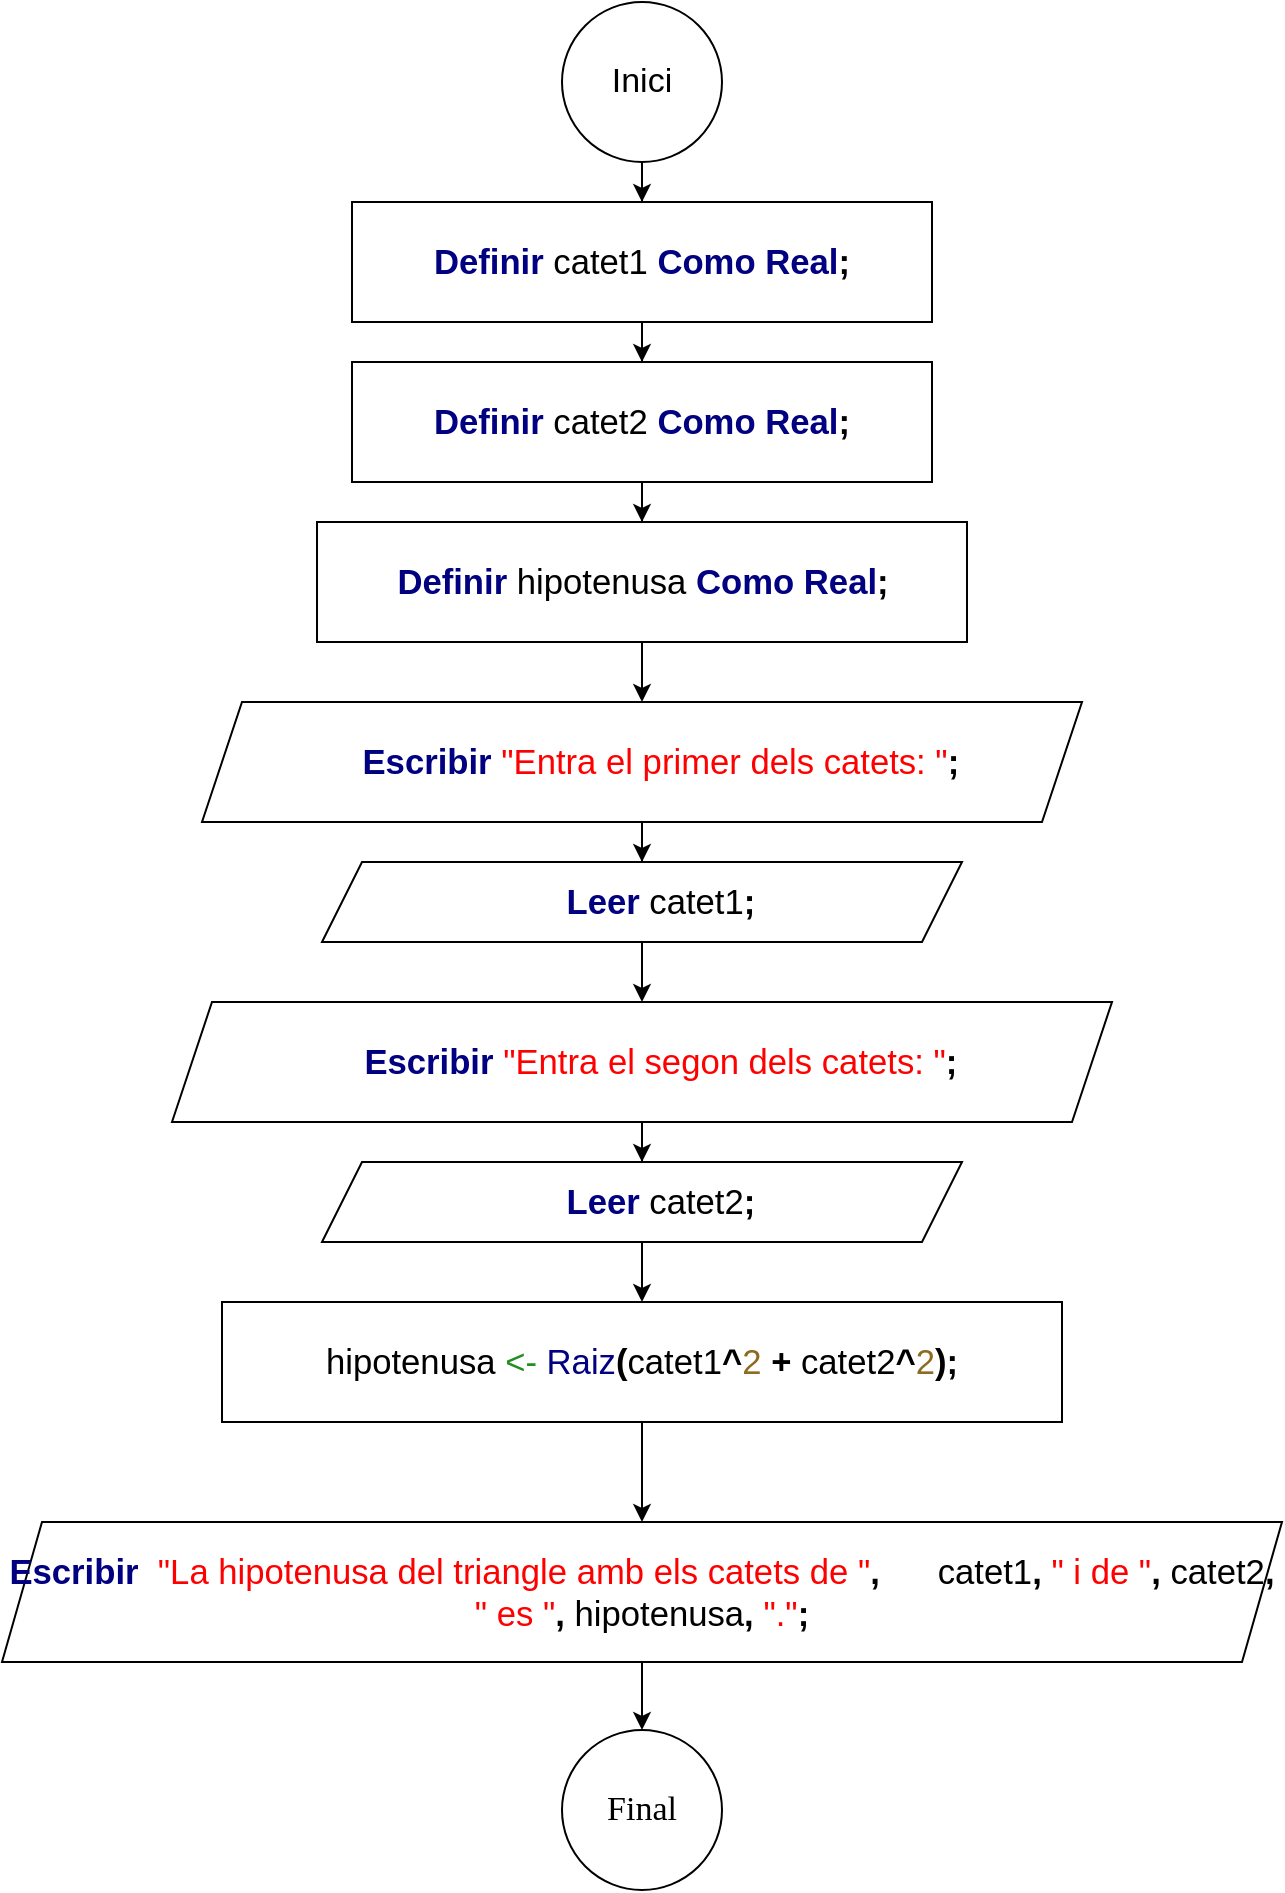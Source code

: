 <mxfile version="20.4.0" type="google"><diagram id="TqqqfX031aW-_TW8iDoK" name="_05_calculHipotenusa"><mxGraphModel grid="1" page="1" gridSize="10" guides="1" tooltips="1" connect="1" arrows="1" fold="1" pageScale="1" pageWidth="827" pageHeight="1169" math="0" shadow="0"><root><mxCell id="0"/><mxCell id="1" parent="0"/><mxCell id="h0R_INWhh8y3YTa_Sg7W-11" style="edgeStyle=orthogonalEdgeStyle;rounded=0;orthogonalLoop=1;jettySize=auto;html=1;entryX=0.5;entryY=0;entryDx=0;entryDy=0;" edge="1" parent="1" source="h0R_INWhh8y3YTa_Sg7W-2" target="h0R_INWhh8y3YTa_Sg7W-9"><mxGeometry relative="1" as="geometry"/></mxCell><mxCell id="h0R_INWhh8y3YTa_Sg7W-2" value="&lt;font style=&quot;font-size: 17px;&quot;&gt;Inici&lt;/font&gt;" style="ellipse;whiteSpace=wrap;html=1;aspect=fixed;" vertex="1" parent="1"><mxGeometry x="-510" y="40" width="80" height="80" as="geometry"/></mxCell><mxCell id="h0R_INWhh8y3YTa_Sg7W-20" style="edgeStyle=orthogonalEdgeStyle;rounded=0;orthogonalLoop=1;jettySize=auto;html=1;entryX=0.5;entryY=0;entryDx=0;entryDy=0;" edge="1" parent="1" source="h0R_INWhh8y3YTa_Sg7W-4" target="h0R_INWhh8y3YTa_Sg7W-19"><mxGeometry relative="1" as="geometry"/></mxCell><mxCell id="h0R_INWhh8y3YTa_Sg7W-4" value="&lt;span id=&quot;docs-internal-guid-643bfc5f-7fff-9f06-9985-8a474956d283&quot;&gt;&lt;p style=&quot;line-height:1.2;margin-left: 14.173pt;margin-top:0pt;margin-bottom:0pt;&quot; dir=&quot;ltr&quot;&gt;&lt;span id=&quot;docs-internal-guid-28ccf354-7fff-96b0-075c-5db30f410db0&quot;&gt;&lt;span style=&quot;font-size: 13pt; font-family: Consolas, sans-serif; color: rgb(0, 0, 128); background-color: transparent; font-weight: 700; font-variant-numeric: normal; font-variant-east-asian: normal; vertical-align: baseline;&quot;&gt;Leer&lt;/span&gt;&lt;span style=&quot;font-size: 13pt; font-family: Consolas, sans-serif; background-color: transparent; font-variant-numeric: normal; font-variant-east-asian: normal; vertical-align: baseline;&quot;&gt; catet1&lt;/span&gt;&lt;span style=&quot;font-size: 13pt; font-family: Consolas, sans-serif; background-color: transparent; font-weight: 700; font-variant-numeric: normal; font-variant-east-asian: normal; vertical-align: baseline;&quot;&gt;;&lt;/span&gt;&lt;/span&gt;&lt;br&gt;&lt;/p&gt;&lt;/span&gt;" style="shape=parallelogram;perimeter=parallelogramPerimeter;whiteSpace=wrap;html=1;fixedSize=1;" vertex="1" parent="1"><mxGeometry x="-630" y="470" width="320" height="40" as="geometry"/></mxCell><mxCell id="h0R_INWhh8y3YTa_Sg7W-17" style="edgeStyle=orthogonalEdgeStyle;rounded=0;orthogonalLoop=1;jettySize=auto;html=1;entryX=0.5;entryY=0;entryDx=0;entryDy=0;" edge="1" parent="1" source="h0R_INWhh8y3YTa_Sg7W-5" target="h0R_INWhh8y3YTa_Sg7W-4"><mxGeometry relative="1" as="geometry"/></mxCell><mxCell id="h0R_INWhh8y3YTa_Sg7W-5" value="&lt;span id=&quot;docs-internal-guid-643bfc5f-7fff-9f06-9985-8a474956d283&quot;&gt;&lt;p style=&quot;line-height:1.2;margin-left: 14.173pt;margin-top:0pt;margin-bottom:0pt;&quot; dir=&quot;ltr&quot;&gt;&lt;span id=&quot;docs-internal-guid-858c5af2-7fff-3fb9-943d-3b49ce46bb56&quot;&gt;&lt;span style=&quot;font-size: 13pt; font-family: Consolas, sans-serif; color: rgb(0, 0, 128); background-color: transparent; font-weight: 700; font-variant-numeric: normal; font-variant-east-asian: normal; vertical-align: baseline;&quot;&gt;Escribir&lt;/span&gt;&lt;span style=&quot;font-size: 13pt; font-family: Consolas, sans-serif; background-color: transparent; font-variant-numeric: normal; font-variant-east-asian: normal; vertical-align: baseline;&quot;&gt; &lt;/span&gt;&lt;span style=&quot;font-size: 13pt; font-family: Consolas, sans-serif; color: rgb(255, 0, 0); background-color: transparent; font-variant-numeric: normal; font-variant-east-asian: normal; vertical-align: baseline;&quot;&gt;&quot;Entra el primer dels catets: &quot;&lt;/span&gt;&lt;span style=&quot;font-size: 13pt; font-family: Consolas, sans-serif; background-color: transparent; font-weight: 700; font-variant-numeric: normal; font-variant-east-asian: normal; vertical-align: baseline;&quot;&gt;;&lt;/span&gt;&lt;/span&gt;&lt;br&gt;&lt;/p&gt;&lt;/span&gt;" style="shape=parallelogram;perimeter=parallelogramPerimeter;whiteSpace=wrap;html=1;fixedSize=1;" vertex="1" parent="1"><mxGeometry x="-690" y="390" width="440" height="60" as="geometry"/></mxCell><mxCell id="h0R_INWhh8y3YTa_Sg7W-14" style="edgeStyle=orthogonalEdgeStyle;rounded=0;orthogonalLoop=1;jettySize=auto;html=1;" edge="1" parent="1" source="h0R_INWhh8y3YTa_Sg7W-9" target="h0R_INWhh8y3YTa_Sg7W-12"><mxGeometry relative="1" as="geometry"/></mxCell><mxCell id="h0R_INWhh8y3YTa_Sg7W-9" value="&lt;span style=&quot;font-variant-numeric: normal; font-variant-east-asian: normal; background-color: transparent; font-size: 13pt; font-family: Consolas, sans-serif; color: rgb(0, 0, 128); font-weight: 700; vertical-align: baseline;&quot;&gt;Definir&lt;/span&gt;&lt;span style=&quot;font-variant-numeric: normal; font-variant-east-asian: normal; background-color: transparent; font-size: 13pt; font-family: Consolas, sans-serif; vertical-align: baseline;&quot;&gt;&amp;nbsp;catet1&amp;nbsp;&lt;/span&gt;&lt;span style=&quot;font-variant-numeric: normal; font-variant-east-asian: normal; background-color: transparent; font-size: 13pt; font-family: Consolas, sans-serif; color: rgb(0, 0, 128); font-weight: 700; vertical-align: baseline;&quot;&gt;Como&lt;/span&gt;&lt;span style=&quot;font-variant-numeric: normal; font-variant-east-asian: normal; background-color: transparent; font-size: 13pt; font-family: Consolas, sans-serif; vertical-align: baseline;&quot;&gt;&amp;nbsp;&lt;/span&gt;&lt;span style=&quot;font-variant-numeric: normal; font-variant-east-asian: normal; background-color: transparent; font-size: 13pt; font-family: Consolas, sans-serif; color: rgb(0, 0, 128); font-weight: 700; vertical-align: baseline;&quot;&gt;Real&lt;/span&gt;&lt;span style=&quot;font-variant-numeric: normal; font-variant-east-asian: normal; background-color: transparent; font-size: 13pt; font-family: Consolas, sans-serif; font-weight: 700; vertical-align: baseline;&quot;&gt;;&lt;/span&gt;" style="rounded=0;whiteSpace=wrap;html=1;" vertex="1" parent="1"><mxGeometry x="-615" y="140" width="290" height="60" as="geometry"/></mxCell><mxCell id="h0R_INWhh8y3YTa_Sg7W-15" style="edgeStyle=orthogonalEdgeStyle;rounded=0;orthogonalLoop=1;jettySize=auto;html=1;entryX=0.5;entryY=0;entryDx=0;entryDy=0;" edge="1" parent="1" source="h0R_INWhh8y3YTa_Sg7W-12" target="h0R_INWhh8y3YTa_Sg7W-13"><mxGeometry relative="1" as="geometry"/></mxCell><mxCell id="h0R_INWhh8y3YTa_Sg7W-12" value="&lt;span style=&quot;font-variant-numeric: normal; font-variant-east-asian: normal; background-color: transparent; font-size: 13pt; font-family: Consolas, sans-serif; color: rgb(0, 0, 128); font-weight: 700; vertical-align: baseline;&quot;&gt;Definir&lt;/span&gt;&lt;span style=&quot;font-variant-numeric: normal; font-variant-east-asian: normal; background-color: transparent; font-size: 13pt; font-family: Consolas, sans-serif; vertical-align: baseline;&quot;&gt;&amp;nbsp;catet2&amp;nbsp;&lt;/span&gt;&lt;span style=&quot;font-variant-numeric: normal; font-variant-east-asian: normal; background-color: transparent; font-size: 13pt; font-family: Consolas, sans-serif; color: rgb(0, 0, 128); font-weight: 700; vertical-align: baseline;&quot;&gt;Como&lt;/span&gt;&lt;span style=&quot;font-variant-numeric: normal; font-variant-east-asian: normal; background-color: transparent; font-size: 13pt; font-family: Consolas, sans-serif; vertical-align: baseline;&quot;&gt;&amp;nbsp;&lt;/span&gt;&lt;span style=&quot;font-variant-numeric: normal; font-variant-east-asian: normal; background-color: transparent; font-size: 13pt; font-family: Consolas, sans-serif; color: rgb(0, 0, 128); font-weight: 700; vertical-align: baseline;&quot;&gt;Real&lt;/span&gt;&lt;span style=&quot;font-variant-numeric: normal; font-variant-east-asian: normal; background-color: transparent; font-size: 13pt; font-family: Consolas, sans-serif; font-weight: 700; vertical-align: baseline;&quot;&gt;;&lt;/span&gt;" style="rounded=0;whiteSpace=wrap;html=1;" vertex="1" parent="1"><mxGeometry x="-615" y="220" width="290" height="60" as="geometry"/></mxCell><mxCell id="h0R_INWhh8y3YTa_Sg7W-16" style="edgeStyle=orthogonalEdgeStyle;rounded=0;orthogonalLoop=1;jettySize=auto;html=1;entryX=0.5;entryY=0;entryDx=0;entryDy=0;" edge="1" parent="1" source="h0R_INWhh8y3YTa_Sg7W-13" target="h0R_INWhh8y3YTa_Sg7W-5"><mxGeometry relative="1" as="geometry"/></mxCell><mxCell id="h0R_INWhh8y3YTa_Sg7W-13" value="&lt;span style=&quot;font-variant-numeric: normal; font-variant-east-asian: normal; background-color: transparent; font-size: 13pt; font-family: Consolas, sans-serif; color: rgb(0, 0, 128); font-weight: 700; vertical-align: baseline;&quot;&gt;Definir&lt;/span&gt;&lt;span style=&quot;font-variant-numeric: normal; font-variant-east-asian: normal; background-color: transparent; font-size: 13pt; font-family: Consolas, sans-serif; vertical-align: baseline;&quot;&gt;&amp;nbsp;hipotenusa&amp;nbsp;&lt;/span&gt;&lt;span style=&quot;font-variant-numeric: normal; font-variant-east-asian: normal; background-color: transparent; font-size: 13pt; font-family: Consolas, sans-serif; color: rgb(0, 0, 128); font-weight: 700; vertical-align: baseline;&quot;&gt;Como&lt;/span&gt;&lt;span style=&quot;font-variant-numeric: normal; font-variant-east-asian: normal; background-color: transparent; font-size: 13pt; font-family: Consolas, sans-serif; vertical-align: baseline;&quot;&gt;&amp;nbsp;&lt;/span&gt;&lt;span style=&quot;font-variant-numeric: normal; font-variant-east-asian: normal; background-color: transparent; font-size: 13pt; font-family: Consolas, sans-serif; color: rgb(0, 0, 128); font-weight: 700; vertical-align: baseline;&quot;&gt;Real&lt;/span&gt;&lt;span style=&quot;font-variant-numeric: normal; font-variant-east-asian: normal; background-color: transparent; font-size: 13pt; font-family: Consolas, sans-serif; font-weight: 700; vertical-align: baseline;&quot;&gt;;&lt;/span&gt;" style="rounded=0;whiteSpace=wrap;html=1;" vertex="1" parent="1"><mxGeometry x="-632.5" y="300" width="325" height="60" as="geometry"/></mxCell><mxCell id="h0R_INWhh8y3YTa_Sg7W-23" style="edgeStyle=orthogonalEdgeStyle;rounded=0;orthogonalLoop=1;jettySize=auto;html=1;" edge="1" parent="1" source="h0R_INWhh8y3YTa_Sg7W-18" target="h0R_INWhh8y3YTa_Sg7W-22"><mxGeometry relative="1" as="geometry"/></mxCell><mxCell id="h0R_INWhh8y3YTa_Sg7W-18" value="&lt;span id=&quot;docs-internal-guid-643bfc5f-7fff-9f06-9985-8a474956d283&quot;&gt;&lt;p style=&quot;line-height:1.2;margin-left: 14.173pt;margin-top:0pt;margin-bottom:0pt;&quot; dir=&quot;ltr&quot;&gt;&lt;span id=&quot;docs-internal-guid-28ccf354-7fff-96b0-075c-5db30f410db0&quot;&gt;&lt;span style=&quot;font-size: 13pt; font-family: Consolas, sans-serif; color: rgb(0, 0, 128); background-color: transparent; font-weight: 700; font-variant-numeric: normal; font-variant-east-asian: normal; vertical-align: baseline;&quot;&gt;Leer&lt;/span&gt;&lt;span style=&quot;font-size: 13pt; font-family: Consolas, sans-serif; background-color: transparent; font-variant-numeric: normal; font-variant-east-asian: normal; vertical-align: baseline;&quot;&gt; catet2&lt;/span&gt;&lt;span style=&quot;font-size: 13pt; font-family: Consolas, sans-serif; background-color: transparent; font-weight: 700; font-variant-numeric: normal; font-variant-east-asian: normal; vertical-align: baseline;&quot;&gt;;&lt;/span&gt;&lt;/span&gt;&lt;br&gt;&lt;/p&gt;&lt;/span&gt;" style="shape=parallelogram;perimeter=parallelogramPerimeter;whiteSpace=wrap;html=1;fixedSize=1;" vertex="1" parent="1"><mxGeometry x="-630" y="620" width="320" height="40" as="geometry"/></mxCell><mxCell id="h0R_INWhh8y3YTa_Sg7W-21" style="edgeStyle=orthogonalEdgeStyle;rounded=0;orthogonalLoop=1;jettySize=auto;html=1;" edge="1" parent="1" source="h0R_INWhh8y3YTa_Sg7W-19" target="h0R_INWhh8y3YTa_Sg7W-18"><mxGeometry relative="1" as="geometry"/></mxCell><mxCell id="h0R_INWhh8y3YTa_Sg7W-19" value="&lt;span id=&quot;docs-internal-guid-643bfc5f-7fff-9f06-9985-8a474956d283&quot;&gt;&lt;p style=&quot;line-height:1.2;margin-left: 14.173pt;margin-top:0pt;margin-bottom:0pt;&quot; dir=&quot;ltr&quot;&gt;&lt;span id=&quot;docs-internal-guid-858c5af2-7fff-3fb9-943d-3b49ce46bb56&quot;&gt;&lt;span style=&quot;font-size: 13pt; font-family: Consolas, sans-serif; color: rgb(0, 0, 128); background-color: transparent; font-weight: 700; font-variant-numeric: normal; font-variant-east-asian: normal; vertical-align: baseline;&quot;&gt;Escribir&lt;/span&gt;&lt;span style=&quot;font-size: 13pt; font-family: Consolas, sans-serif; background-color: transparent; font-variant-numeric: normal; font-variant-east-asian: normal; vertical-align: baseline;&quot;&gt; &lt;/span&gt;&lt;span style=&quot;font-size: 13pt; font-family: Consolas, sans-serif; color: rgb(255, 0, 0); background-color: transparent; font-variant-numeric: normal; font-variant-east-asian: normal; vertical-align: baseline;&quot;&gt;&quot;Entra el segon dels catets: &quot;&lt;/span&gt;&lt;span style=&quot;font-size: 13pt; font-family: Consolas, sans-serif; background-color: transparent; font-weight: 700; font-variant-numeric: normal; font-variant-east-asian: normal; vertical-align: baseline;&quot;&gt;;&lt;/span&gt;&lt;/span&gt;&lt;br&gt;&lt;/p&gt;&lt;/span&gt;" style="shape=parallelogram;perimeter=parallelogramPerimeter;whiteSpace=wrap;html=1;fixedSize=1;" vertex="1" parent="1"><mxGeometry x="-705" y="540" width="470" height="60" as="geometry"/></mxCell><mxCell id="h0R_INWhh8y3YTa_Sg7W-25" style="edgeStyle=orthogonalEdgeStyle;rounded=0;orthogonalLoop=1;jettySize=auto;html=1;entryX=0.5;entryY=0;entryDx=0;entryDy=0;" edge="1" parent="1" source="h0R_INWhh8y3YTa_Sg7W-22" target="h0R_INWhh8y3YTa_Sg7W-24"><mxGeometry relative="1" as="geometry"/></mxCell><mxCell id="h0R_INWhh8y3YTa_Sg7W-22" value="&lt;span id=&quot;docs-internal-guid-43ec82ee-7fff-6f9c-0c98-70885229e5ab&quot;&gt;&lt;span style=&quot;font-size: 13pt; font-family: Consolas, sans-serif; background-color: transparent; font-variant-numeric: normal; font-variant-east-asian: normal; vertical-align: baseline;&quot;&gt;hipotenusa &lt;/span&gt;&lt;span style=&quot;font-size: 13pt; font-family: Consolas, sans-serif; color: rgb(35, 142, 35); background-color: transparent; font-variant-numeric: normal; font-variant-east-asian: normal; vertical-align: baseline;&quot;&gt;&amp;lt;-&lt;/span&gt;&lt;span style=&quot;font-size: 13pt; font-family: Consolas, sans-serif; background-color: transparent; font-variant-numeric: normal; font-variant-east-asian: normal; vertical-align: baseline;&quot;&gt; &lt;/span&gt;&lt;span style=&quot;font-size: 13pt; font-family: Consolas, sans-serif; color: rgb(0, 0, 128); background-color: transparent; font-variant-numeric: normal; font-variant-east-asian: normal; vertical-align: baseline;&quot;&gt;Raiz&lt;/span&gt;&lt;span style=&quot;font-size: 13pt; font-family: Consolas, sans-serif; background-color: transparent; font-weight: 700; font-variant-numeric: normal; font-variant-east-asian: normal; vertical-align: baseline;&quot;&gt;(&lt;/span&gt;&lt;span style=&quot;font-size: 13pt; font-family: Consolas, sans-serif; background-color: transparent; font-variant-numeric: normal; font-variant-east-asian: normal; vertical-align: baseline;&quot;&gt;catet1&lt;/span&gt;&lt;span style=&quot;font-size: 13pt; font-family: Consolas, sans-serif; background-color: transparent; font-weight: 700; font-variant-numeric: normal; font-variant-east-asian: normal; vertical-align: baseline;&quot;&gt;^&lt;/span&gt;&lt;span style=&quot;font-size: 13pt; font-family: Consolas, sans-serif; color: rgb(142, 107, 35); background-color: transparent; font-variant-numeric: normal; font-variant-east-asian: normal; vertical-align: baseline;&quot;&gt;2&lt;/span&gt;&lt;span style=&quot;font-size: 13pt; font-family: Consolas, sans-serif; background-color: transparent; font-variant-numeric: normal; font-variant-east-asian: normal; vertical-align: baseline;&quot;&gt; &lt;/span&gt;&lt;span style=&quot;font-size: 13pt; font-family: Consolas, sans-serif; background-color: transparent; font-weight: 700; font-variant-numeric: normal; font-variant-east-asian: normal; vertical-align: baseline;&quot;&gt;+&lt;/span&gt;&lt;span style=&quot;font-size: 13pt; font-family: Consolas, sans-serif; background-color: transparent; font-variant-numeric: normal; font-variant-east-asian: normal; vertical-align: baseline;&quot;&gt; catet2&lt;/span&gt;&lt;span style=&quot;font-size: 13pt; font-family: Consolas, sans-serif; background-color: transparent; font-weight: 700; font-variant-numeric: normal; font-variant-east-asian: normal; vertical-align: baseline;&quot;&gt;^&lt;/span&gt;&lt;span style=&quot;font-size: 13pt; font-family: Consolas, sans-serif; color: rgb(142, 107, 35); background-color: transparent; font-variant-numeric: normal; font-variant-east-asian: normal; vertical-align: baseline;&quot;&gt;2&lt;/span&gt;&lt;span style=&quot;font-size: 13pt; font-family: Consolas, sans-serif; background-color: transparent; font-weight: 700; font-variant-numeric: normal; font-variant-east-asian: normal; vertical-align: baseline;&quot;&gt;);&lt;/span&gt;&lt;/span&gt;" style="rounded=0;whiteSpace=wrap;html=1;" vertex="1" parent="1"><mxGeometry x="-680" y="690" width="420" height="60" as="geometry"/></mxCell><mxCell id="h0R_INWhh8y3YTa_Sg7W-27" style="edgeStyle=orthogonalEdgeStyle;rounded=0;orthogonalLoop=1;jettySize=auto;html=1;fontFamily=Helvetica;fontSize=17;" edge="1" parent="1" source="h0R_INWhh8y3YTa_Sg7W-24" target="h0R_INWhh8y3YTa_Sg7W-26"><mxGeometry relative="1" as="geometry"/></mxCell><mxCell id="h0R_INWhh8y3YTa_Sg7W-24" value="&lt;span id=&quot;docs-internal-guid-643bfc5f-7fff-9f06-9985-8a474956d283&quot;&gt;&lt;span style=&quot;color: rgb(0, 0, 128); font-family: Consolas, sans-serif; font-size: 17.333px; font-weight: 700;&quot;&gt;Escribir&amp;nbsp;&lt;/span&gt;&lt;span style=&quot;background-color: transparent; font-size: 13pt; font-family: Consolas, sans-serif; font-variant-numeric: normal; font-variant-east-asian: normal; vertical-align: baseline;&quot;&gt;&amp;nbsp;&lt;/span&gt;&lt;span style=&quot;background-color: transparent; font-size: 13pt; font-family: Consolas, sans-serif; color: rgb(255, 0, 0); font-variant-numeric: normal; font-variant-east-asian: normal; vertical-align: baseline;&quot;&gt;&quot;La hipotenusa del triangle amb els catets de &quot;&lt;/span&gt;&lt;span style=&quot;font-variant-numeric: normal; font-variant-east-asian: normal; background-color: transparent; font-size: 13pt; font-family: Consolas, sans-serif; font-weight: 700; vertical-align: baseline;&quot;&gt;,&lt;/span&gt;&lt;span style=&quot;font-variant-numeric: normal; font-variant-east-asian: normal; background-color: transparent; font-size: 13pt; font-family: Consolas, sans-serif; vertical-align: baseline;&quot;&gt;&amp;nbsp;&lt;span style=&quot;background-color: transparent; font-size: 13pt; font-variant-numeric: normal; font-variant-east-asian: normal; vertical-align: baseline;&quot;&gt;&amp;nbsp; &amp;nbsp;&amp;nbsp;&lt;/span&gt;&lt;span style=&quot;background-color: transparent; font-size: 13pt; font-variant-numeric: normal; font-variant-east-asian: normal; vertical-align: baseline;&quot;&gt;&amp;nbsp;catet1&lt;/span&gt;&lt;span style=&quot;background-color: transparent; font-size: 13pt; font-weight: 700; font-variant-numeric: normal; font-variant-east-asian: normal; vertical-align: baseline;&quot;&gt;,&lt;/span&gt;&lt;span style=&quot;background-color: transparent; font-size: 13pt; font-variant-numeric: normal; font-variant-east-asian: normal; vertical-align: baseline;&quot;&gt; &lt;/span&gt;&lt;span style=&quot;background-color: transparent; font-size: 13pt; color: rgb(255, 0, 0); font-variant-numeric: normal; font-variant-east-asian: normal; vertical-align: baseline;&quot;&gt;&quot; i de &quot;&lt;/span&gt;&lt;span style=&quot;background-color: transparent; font-size: 13pt; font-weight: 700; font-variant-numeric: normal; font-variant-east-asian: normal; vertical-align: baseline;&quot;&gt;,&lt;/span&gt;&lt;span style=&quot;background-color: transparent; font-size: 13pt; font-variant-numeric: normal; font-variant-east-asian: normal; vertical-align: baseline;&quot;&gt; catet2&lt;/span&gt;&lt;span style=&quot;background-color: transparent; font-size: 13pt; font-weight: 700; font-variant-numeric: normal; font-variant-east-asian: normal; vertical-align: baseline;&quot;&gt;,&lt;/span&gt;&lt;span style=&quot;background-color: transparent; font-size: 13pt; font-variant-numeric: normal; font-variant-east-asian: normal; vertical-align: baseline;&quot;&gt; &lt;/span&gt;&lt;span style=&quot;background-color: transparent; font-size: 13pt; color: rgb(255, 0, 0); font-variant-numeric: normal; font-variant-east-asian: normal; vertical-align: baseline;&quot;&gt;&quot; es &quot;&lt;/span&gt;&lt;span style=&quot;background-color: transparent; font-size: 13pt; font-weight: 700; font-variant-numeric: normal; font-variant-east-asian: normal; vertical-align: baseline;&quot;&gt;,&lt;/span&gt;&lt;span style=&quot;background-color: transparent; font-size: 13pt; font-variant-numeric: normal; font-variant-east-asian: normal; vertical-align: baseline;&quot;&gt; hipotenusa&lt;/span&gt;&lt;span style=&quot;background-color: transparent; font-size: 13pt; font-weight: 700; font-variant-numeric: normal; font-variant-east-asian: normal; vertical-align: baseline;&quot;&gt;,&lt;/span&gt;&lt;span style=&quot;background-color: transparent; font-size: 13pt; font-variant-numeric: normal; font-variant-east-asian: normal; vertical-align: baseline;&quot;&gt; &lt;/span&gt;&lt;span style=&quot;background-color: transparent; font-size: 13pt; color: rgb(255, 0, 0); font-variant-numeric: normal; font-variant-east-asian: normal; vertical-align: baseline;&quot;&gt;&quot;.&quot;&lt;/span&gt;&lt;span style=&quot;background-color: transparent; font-size: 13pt; font-weight: 700; font-variant-numeric: normal; font-variant-east-asian: normal; vertical-align: baseline;&quot;&gt;;&lt;/span&gt;&lt;br&gt;&lt;/span&gt;&lt;/span&gt;" style="shape=parallelogram;perimeter=parallelogramPerimeter;whiteSpace=wrap;html=1;fixedSize=1;" vertex="1" parent="1"><mxGeometry x="-790" y="800" width="640" height="70" as="geometry"/></mxCell><mxCell id="h0R_INWhh8y3YTa_Sg7W-26" value="&lt;font face=&quot;Lucida Console&quot; style=&quot;font-size: 17px;&quot;&gt;Final&lt;/font&gt;" style="ellipse;whiteSpace=wrap;html=1;aspect=fixed;fontSize=17;" vertex="1" parent="1"><mxGeometry x="-510" y="904" width="80" height="80" as="geometry"/></mxCell></root></mxGraphModel></diagram></mxfile>